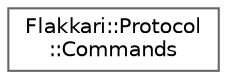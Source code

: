 digraph "Graphical Class Hierarchy"
{
 // LATEX_PDF_SIZE
  bgcolor="transparent";
  edge [fontname=Helvetica,fontsize=10,labelfontname=Helvetica,labelfontsize=10];
  node [fontname=Helvetica,fontsize=10,shape=box,height=0.2,width=0.4];
  rankdir="LR";
  Node0 [id="Node000000",label="Flakkari::Protocol\l::Commands",height=0.2,width=0.4,color="grey40", fillcolor="white", style="filled",URL="$da/ded/classFlakkari_1_1Protocol_1_1V__1_1_1Commands.html",tooltip=" "];
}
